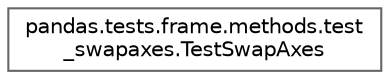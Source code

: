 digraph "Graphical Class Hierarchy"
{
 // LATEX_PDF_SIZE
  bgcolor="transparent";
  edge [fontname=Helvetica,fontsize=10,labelfontname=Helvetica,labelfontsize=10];
  node [fontname=Helvetica,fontsize=10,shape=box,height=0.2,width=0.4];
  rankdir="LR";
  Node0 [id="Node000000",label="pandas.tests.frame.methods.test\l_swapaxes.TestSwapAxes",height=0.2,width=0.4,color="grey40", fillcolor="white", style="filled",URL="$db/d88/classpandas_1_1tests_1_1frame_1_1methods_1_1test__swapaxes_1_1TestSwapAxes.html",tooltip=" "];
}
